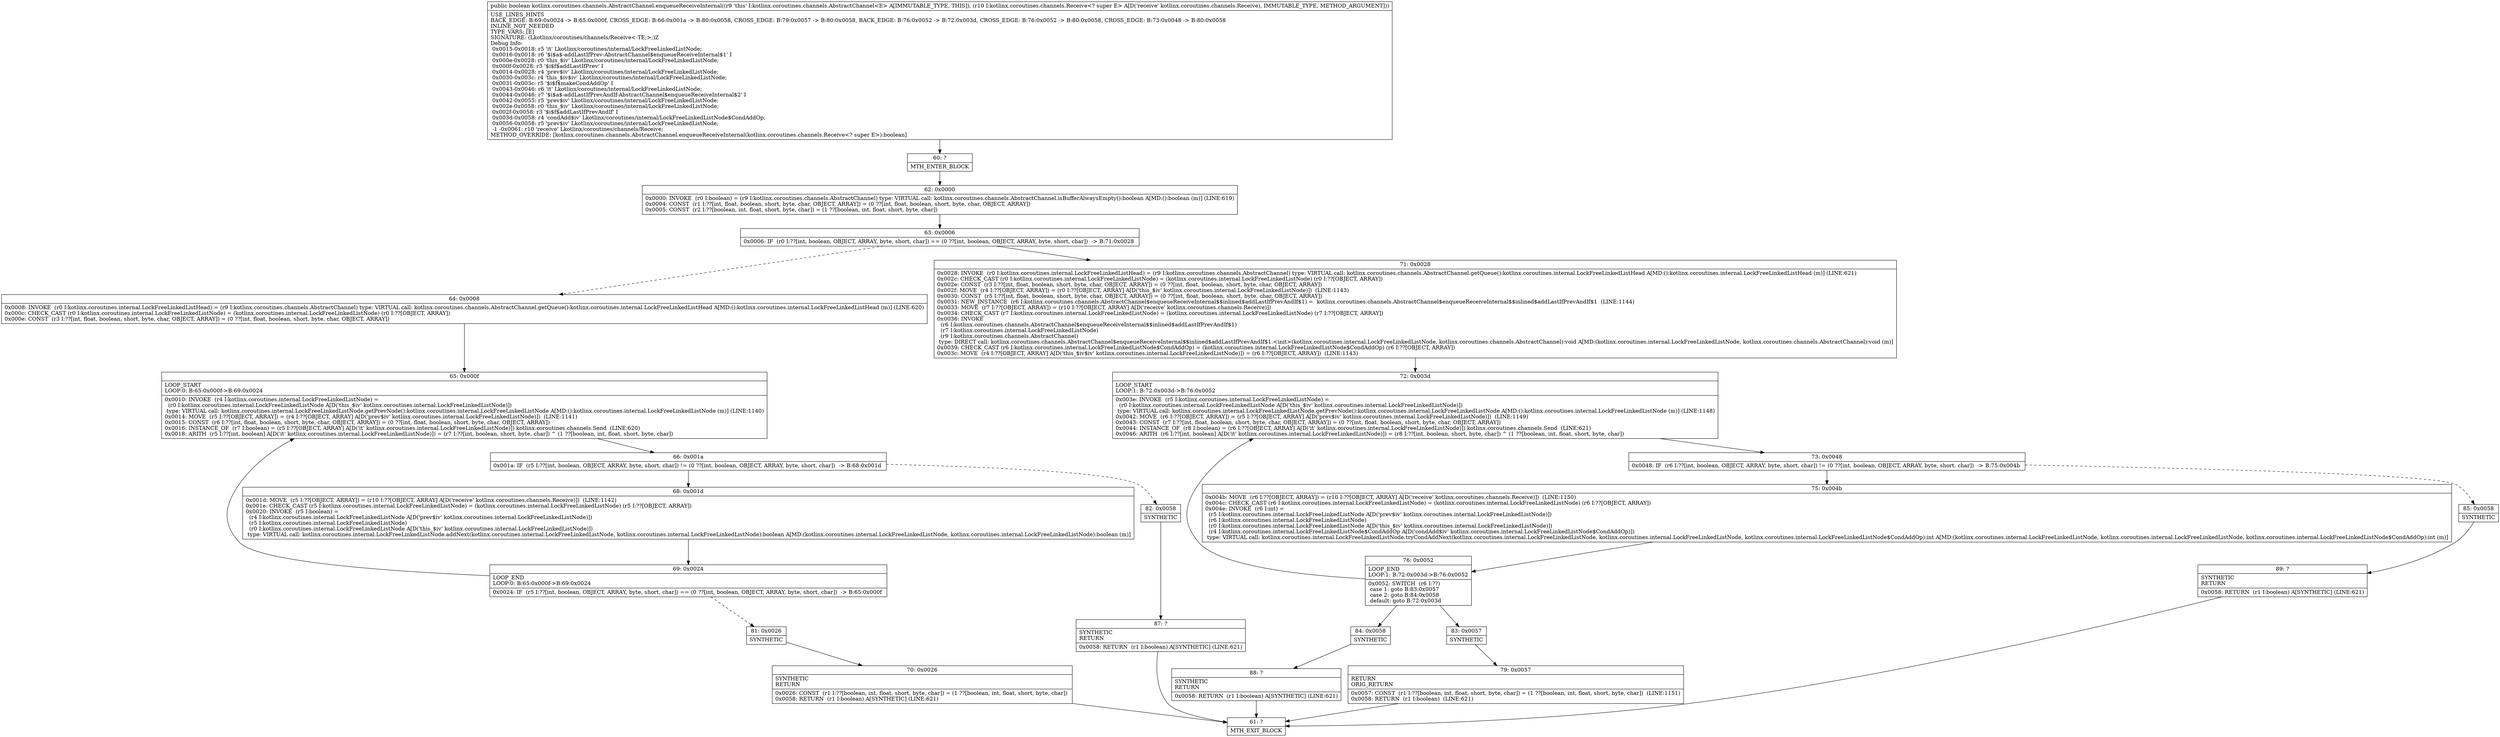 digraph "CFG forkotlinx.coroutines.channels.AbstractChannel.enqueueReceiveInternal(Lkotlinx\/coroutines\/channels\/Receive;)Z" {
Node_60 [shape=record,label="{60\:\ ?|MTH_ENTER_BLOCK\l}"];
Node_62 [shape=record,label="{62\:\ 0x0000|0x0000: INVOKE  (r0 I:boolean) = (r9 I:kotlinx.coroutines.channels.AbstractChannel) type: VIRTUAL call: kotlinx.coroutines.channels.AbstractChannel.isBufferAlwaysEmpty():boolean A[MD:():boolean (m)] (LINE:619)\l0x0004: CONST  (r1 I:??[int, float, boolean, short, byte, char, OBJECT, ARRAY]) = (0 ??[int, float, boolean, short, byte, char, OBJECT, ARRAY]) \l0x0005: CONST  (r2 I:??[boolean, int, float, short, byte, char]) = (1 ??[boolean, int, float, short, byte, char]) \l}"];
Node_63 [shape=record,label="{63\:\ 0x0006|0x0006: IF  (r0 I:??[int, boolean, OBJECT, ARRAY, byte, short, char]) == (0 ??[int, boolean, OBJECT, ARRAY, byte, short, char])  \-\> B:71:0x0028 \l}"];
Node_64 [shape=record,label="{64\:\ 0x0008|0x0008: INVOKE  (r0 I:kotlinx.coroutines.internal.LockFreeLinkedListHead) = (r9 I:kotlinx.coroutines.channels.AbstractChannel) type: VIRTUAL call: kotlinx.coroutines.channels.AbstractChannel.getQueue():kotlinx.coroutines.internal.LockFreeLinkedListHead A[MD:():kotlinx.coroutines.internal.LockFreeLinkedListHead (m)] (LINE:620)\l0x000c: CHECK_CAST (r0 I:kotlinx.coroutines.internal.LockFreeLinkedListNode) = (kotlinx.coroutines.internal.LockFreeLinkedListNode) (r0 I:??[OBJECT, ARRAY]) \l0x000e: CONST  (r3 I:??[int, float, boolean, short, byte, char, OBJECT, ARRAY]) = (0 ??[int, float, boolean, short, byte, char, OBJECT, ARRAY]) \l}"];
Node_65 [shape=record,label="{65\:\ 0x000f|LOOP_START\lLOOP:0: B:65:0x000f\-\>B:69:0x0024\l|0x0010: INVOKE  (r4 I:kotlinx.coroutines.internal.LockFreeLinkedListNode) = \l  (r0 I:kotlinx.coroutines.internal.LockFreeLinkedListNode A[D('this_$iv' kotlinx.coroutines.internal.LockFreeLinkedListNode)])\l type: VIRTUAL call: kotlinx.coroutines.internal.LockFreeLinkedListNode.getPrevNode():kotlinx.coroutines.internal.LockFreeLinkedListNode A[MD:():kotlinx.coroutines.internal.LockFreeLinkedListNode (m)] (LINE:1140)\l0x0014: MOVE  (r5 I:??[OBJECT, ARRAY]) = (r4 I:??[OBJECT, ARRAY] A[D('prev$iv' kotlinx.coroutines.internal.LockFreeLinkedListNode)])  (LINE:1141)\l0x0015: CONST  (r6 I:??[int, float, boolean, short, byte, char, OBJECT, ARRAY]) = (0 ??[int, float, boolean, short, byte, char, OBJECT, ARRAY]) \l0x0016: INSTANCE_OF  (r7 I:boolean) = (r5 I:??[OBJECT, ARRAY] A[D('it' kotlinx.coroutines.internal.LockFreeLinkedListNode)]) kotlinx.coroutines.channels.Send  (LINE:620)\l0x0018: ARITH  (r5 I:??[int, boolean] A[D('it' kotlinx.coroutines.internal.LockFreeLinkedListNode)]) = (r7 I:??[int, boolean, short, byte, char]) ^ (1 ??[boolean, int, float, short, byte, char]) \l}"];
Node_66 [shape=record,label="{66\:\ 0x001a|0x001a: IF  (r5 I:??[int, boolean, OBJECT, ARRAY, byte, short, char]) != (0 ??[int, boolean, OBJECT, ARRAY, byte, short, char])  \-\> B:68:0x001d \l}"];
Node_68 [shape=record,label="{68\:\ 0x001d|0x001d: MOVE  (r5 I:??[OBJECT, ARRAY]) = (r10 I:??[OBJECT, ARRAY] A[D('receive' kotlinx.coroutines.channels.Receive)])  (LINE:1142)\l0x001e: CHECK_CAST (r5 I:kotlinx.coroutines.internal.LockFreeLinkedListNode) = (kotlinx.coroutines.internal.LockFreeLinkedListNode) (r5 I:??[OBJECT, ARRAY]) \l0x0020: INVOKE  (r5 I:boolean) = \l  (r4 I:kotlinx.coroutines.internal.LockFreeLinkedListNode A[D('prev$iv' kotlinx.coroutines.internal.LockFreeLinkedListNode)])\l  (r5 I:kotlinx.coroutines.internal.LockFreeLinkedListNode)\l  (r0 I:kotlinx.coroutines.internal.LockFreeLinkedListNode A[D('this_$iv' kotlinx.coroutines.internal.LockFreeLinkedListNode)])\l type: VIRTUAL call: kotlinx.coroutines.internal.LockFreeLinkedListNode.addNext(kotlinx.coroutines.internal.LockFreeLinkedListNode, kotlinx.coroutines.internal.LockFreeLinkedListNode):boolean A[MD:(kotlinx.coroutines.internal.LockFreeLinkedListNode, kotlinx.coroutines.internal.LockFreeLinkedListNode):boolean (m)]\l}"];
Node_69 [shape=record,label="{69\:\ 0x0024|LOOP_END\lLOOP:0: B:65:0x000f\-\>B:69:0x0024\l|0x0024: IF  (r5 I:??[int, boolean, OBJECT, ARRAY, byte, short, char]) == (0 ??[int, boolean, OBJECT, ARRAY, byte, short, char])  \-\> B:65:0x000f \l}"];
Node_81 [shape=record,label="{81\:\ 0x0026|SYNTHETIC\l}"];
Node_70 [shape=record,label="{70\:\ 0x0026|SYNTHETIC\lRETURN\l|0x0026: CONST  (r1 I:??[boolean, int, float, short, byte, char]) = (1 ??[boolean, int, float, short, byte, char]) \l0x0058: RETURN  (r1 I:boolean) A[SYNTHETIC] (LINE:621)\l}"];
Node_61 [shape=record,label="{61\:\ ?|MTH_EXIT_BLOCK\l}"];
Node_82 [shape=record,label="{82\:\ 0x0058|SYNTHETIC\l}"];
Node_87 [shape=record,label="{87\:\ ?|SYNTHETIC\lRETURN\l|0x0058: RETURN  (r1 I:boolean) A[SYNTHETIC] (LINE:621)\l}"];
Node_71 [shape=record,label="{71\:\ 0x0028|0x0028: INVOKE  (r0 I:kotlinx.coroutines.internal.LockFreeLinkedListHead) = (r9 I:kotlinx.coroutines.channels.AbstractChannel) type: VIRTUAL call: kotlinx.coroutines.channels.AbstractChannel.getQueue():kotlinx.coroutines.internal.LockFreeLinkedListHead A[MD:():kotlinx.coroutines.internal.LockFreeLinkedListHead (m)] (LINE:621)\l0x002c: CHECK_CAST (r0 I:kotlinx.coroutines.internal.LockFreeLinkedListNode) = (kotlinx.coroutines.internal.LockFreeLinkedListNode) (r0 I:??[OBJECT, ARRAY]) \l0x002e: CONST  (r3 I:??[int, float, boolean, short, byte, char, OBJECT, ARRAY]) = (0 ??[int, float, boolean, short, byte, char, OBJECT, ARRAY]) \l0x002f: MOVE  (r4 I:??[OBJECT, ARRAY]) = (r0 I:??[OBJECT, ARRAY] A[D('this_$iv' kotlinx.coroutines.internal.LockFreeLinkedListNode)])  (LINE:1143)\l0x0030: CONST  (r5 I:??[int, float, boolean, short, byte, char, OBJECT, ARRAY]) = (0 ??[int, float, boolean, short, byte, char, OBJECT, ARRAY]) \l0x0031: NEW_INSTANCE  (r6 I:kotlinx.coroutines.channels.AbstractChannel$enqueueReceiveInternal$$inlined$addLastIfPrevAndIf$1) =  kotlinx.coroutines.channels.AbstractChannel$enqueueReceiveInternal$$inlined$addLastIfPrevAndIf$1  (LINE:1144)\l0x0033: MOVE  (r7 I:??[OBJECT, ARRAY]) = (r10 I:??[OBJECT, ARRAY] A[D('receive' kotlinx.coroutines.channels.Receive)]) \l0x0034: CHECK_CAST (r7 I:kotlinx.coroutines.internal.LockFreeLinkedListNode) = (kotlinx.coroutines.internal.LockFreeLinkedListNode) (r7 I:??[OBJECT, ARRAY]) \l0x0036: INVOKE  \l  (r6 I:kotlinx.coroutines.channels.AbstractChannel$enqueueReceiveInternal$$inlined$addLastIfPrevAndIf$1)\l  (r7 I:kotlinx.coroutines.internal.LockFreeLinkedListNode)\l  (r9 I:kotlinx.coroutines.channels.AbstractChannel)\l type: DIRECT call: kotlinx.coroutines.channels.AbstractChannel$enqueueReceiveInternal$$inlined$addLastIfPrevAndIf$1.\<init\>(kotlinx.coroutines.internal.LockFreeLinkedListNode, kotlinx.coroutines.channels.AbstractChannel):void A[MD:(kotlinx.coroutines.internal.LockFreeLinkedListNode, kotlinx.coroutines.channels.AbstractChannel):void (m)]\l0x0039: CHECK_CAST (r6 I:kotlinx.coroutines.internal.LockFreeLinkedListNode$CondAddOp) = (kotlinx.coroutines.internal.LockFreeLinkedListNode$CondAddOp) (r6 I:??[OBJECT, ARRAY]) \l0x003c: MOVE  (r4 I:??[OBJECT, ARRAY] A[D('this_$iv$iv' kotlinx.coroutines.internal.LockFreeLinkedListNode)]) = (r6 I:??[OBJECT, ARRAY])  (LINE:1143)\l}"];
Node_72 [shape=record,label="{72\:\ 0x003d|LOOP_START\lLOOP:1: B:72:0x003d\-\>B:76:0x0052\l|0x003e: INVOKE  (r5 I:kotlinx.coroutines.internal.LockFreeLinkedListNode) = \l  (r0 I:kotlinx.coroutines.internal.LockFreeLinkedListNode A[D('this_$iv' kotlinx.coroutines.internal.LockFreeLinkedListNode)])\l type: VIRTUAL call: kotlinx.coroutines.internal.LockFreeLinkedListNode.getPrevNode():kotlinx.coroutines.internal.LockFreeLinkedListNode A[MD:():kotlinx.coroutines.internal.LockFreeLinkedListNode (m)] (LINE:1148)\l0x0042: MOVE  (r6 I:??[OBJECT, ARRAY]) = (r5 I:??[OBJECT, ARRAY] A[D('prev$iv' kotlinx.coroutines.internal.LockFreeLinkedListNode)])  (LINE:1149)\l0x0043: CONST  (r7 I:??[int, float, boolean, short, byte, char, OBJECT, ARRAY]) = (0 ??[int, float, boolean, short, byte, char, OBJECT, ARRAY]) \l0x0044: INSTANCE_OF  (r8 I:boolean) = (r6 I:??[OBJECT, ARRAY] A[D('it' kotlinx.coroutines.internal.LockFreeLinkedListNode)]) kotlinx.coroutines.channels.Send  (LINE:621)\l0x0046: ARITH  (r6 I:??[int, boolean] A[D('it' kotlinx.coroutines.internal.LockFreeLinkedListNode)]) = (r8 I:??[int, boolean, short, byte, char]) ^ (1 ??[boolean, int, float, short, byte, char]) \l}"];
Node_73 [shape=record,label="{73\:\ 0x0048|0x0048: IF  (r6 I:??[int, boolean, OBJECT, ARRAY, byte, short, char]) != (0 ??[int, boolean, OBJECT, ARRAY, byte, short, char])  \-\> B:75:0x004b \l}"];
Node_75 [shape=record,label="{75\:\ 0x004b|0x004b: MOVE  (r6 I:??[OBJECT, ARRAY]) = (r10 I:??[OBJECT, ARRAY] A[D('receive' kotlinx.coroutines.channels.Receive)])  (LINE:1150)\l0x004c: CHECK_CAST (r6 I:kotlinx.coroutines.internal.LockFreeLinkedListNode) = (kotlinx.coroutines.internal.LockFreeLinkedListNode) (r6 I:??[OBJECT, ARRAY]) \l0x004e: INVOKE  (r6 I:int) = \l  (r5 I:kotlinx.coroutines.internal.LockFreeLinkedListNode A[D('prev$iv' kotlinx.coroutines.internal.LockFreeLinkedListNode)])\l  (r6 I:kotlinx.coroutines.internal.LockFreeLinkedListNode)\l  (r0 I:kotlinx.coroutines.internal.LockFreeLinkedListNode A[D('this_$iv' kotlinx.coroutines.internal.LockFreeLinkedListNode)])\l  (r4 I:kotlinx.coroutines.internal.LockFreeLinkedListNode$CondAddOp A[D('condAdd$iv' kotlinx.coroutines.internal.LockFreeLinkedListNode$CondAddOp)])\l type: VIRTUAL call: kotlinx.coroutines.internal.LockFreeLinkedListNode.tryCondAddNext(kotlinx.coroutines.internal.LockFreeLinkedListNode, kotlinx.coroutines.internal.LockFreeLinkedListNode, kotlinx.coroutines.internal.LockFreeLinkedListNode$CondAddOp):int A[MD:(kotlinx.coroutines.internal.LockFreeLinkedListNode, kotlinx.coroutines.internal.LockFreeLinkedListNode, kotlinx.coroutines.internal.LockFreeLinkedListNode$CondAddOp):int (m)]\l}"];
Node_76 [shape=record,label="{76\:\ 0x0052|LOOP_END\lLOOP:1: B:72:0x003d\-\>B:76:0x0052\l|0x0052: SWITCH  (r6 I:??)\l case 1: goto B:83:0x0057\l case 2: goto B:84:0x0058\l default: goto B:72:0x003d \l}"];
Node_83 [shape=record,label="{83\:\ 0x0057|SYNTHETIC\l}"];
Node_79 [shape=record,label="{79\:\ 0x0057|RETURN\lORIG_RETURN\l|0x0057: CONST  (r1 I:??[boolean, int, float, short, byte, char]) = (1 ??[boolean, int, float, short, byte, char])  (LINE:1151)\l0x0058: RETURN  (r1 I:boolean)  (LINE:621)\l}"];
Node_84 [shape=record,label="{84\:\ 0x0058|SYNTHETIC\l}"];
Node_88 [shape=record,label="{88\:\ ?|SYNTHETIC\lRETURN\l|0x0058: RETURN  (r1 I:boolean) A[SYNTHETIC] (LINE:621)\l}"];
Node_85 [shape=record,label="{85\:\ 0x0058|SYNTHETIC\l}"];
Node_89 [shape=record,label="{89\:\ ?|SYNTHETIC\lRETURN\l|0x0058: RETURN  (r1 I:boolean) A[SYNTHETIC] (LINE:621)\l}"];
MethodNode[shape=record,label="{public boolean kotlinx.coroutines.channels.AbstractChannel.enqueueReceiveInternal((r9 'this' I:kotlinx.coroutines.channels.AbstractChannel\<E\> A[IMMUTABLE_TYPE, THIS]), (r10 I:kotlinx.coroutines.channels.Receive\<? super E\> A[D('receive' kotlinx.coroutines.channels.Receive), IMMUTABLE_TYPE, METHOD_ARGUMENT]))  | USE_LINES_HINTS\lBACK_EDGE: B:69:0x0024 \-\> B:65:0x000f, CROSS_EDGE: B:66:0x001a \-\> B:80:0x0058, CROSS_EDGE: B:79:0x0057 \-\> B:80:0x0058, BACK_EDGE: B:76:0x0052 \-\> B:72:0x003d, CROSS_EDGE: B:76:0x0052 \-\> B:80:0x0058, CROSS_EDGE: B:73:0x0048 \-\> B:80:0x0058\lINLINE_NOT_NEEDED\lTYPE_VARS: [E]\lSIGNATURE: (Lkotlinx\/coroutines\/channels\/Receive\<\-TE;\>;)Z\lDebug Info:\l  0x0015\-0x0018: r5 'it' Lkotlinx\/coroutines\/internal\/LockFreeLinkedListNode;\l  0x0016\-0x0018: r6 '$i$a$\-addLastIfPrev\-AbstractChannel$enqueueReceiveInternal$1' I\l  0x000e\-0x0028: r0 'this_$iv' Lkotlinx\/coroutines\/internal\/LockFreeLinkedListNode;\l  0x000f\-0x0028: r3 '$i$f$addLastIfPrev' I\l  0x0014\-0x0028: r4 'prev$iv' Lkotlinx\/coroutines\/internal\/LockFreeLinkedListNode;\l  0x0030\-0x003c: r4 'this_$iv$iv' Lkotlinx\/coroutines\/internal\/LockFreeLinkedListNode;\l  0x0031\-0x003c: r5 '$i$f$makeCondAddOp' I\l  0x0043\-0x0046: r6 'it' Lkotlinx\/coroutines\/internal\/LockFreeLinkedListNode;\l  0x0044\-0x0046: r7 '$i$a$\-addLastIfPrevAndIf\-AbstractChannel$enqueueReceiveInternal$2' I\l  0x0042\-0x0055: r5 'prev$iv' Lkotlinx\/coroutines\/internal\/LockFreeLinkedListNode;\l  0x002e\-0x0058: r0 'this_$iv' Lkotlinx\/coroutines\/internal\/LockFreeLinkedListNode;\l  0x002f\-0x0058: r3 '$i$f$addLastIfPrevAndIf' I\l  0x003d\-0x0058: r4 'condAdd$iv' Lkotlinx\/coroutines\/internal\/LockFreeLinkedListNode$CondAddOp;\l  0x0056\-0x0058: r5 'prev$iv' Lkotlinx\/coroutines\/internal\/LockFreeLinkedListNode;\l  \-1 \-0x0061: r10 'receive' Lkotlinx\/coroutines\/channels\/Receive;\lMETHOD_OVERRIDE: [kotlinx.coroutines.channels.AbstractChannel.enqueueReceiveInternal(kotlinx.coroutines.channels.Receive\<? super E\>):boolean]\l}"];
MethodNode -> Node_60;Node_60 -> Node_62;
Node_62 -> Node_63;
Node_63 -> Node_64[style=dashed];
Node_63 -> Node_71;
Node_64 -> Node_65;
Node_65 -> Node_66;
Node_66 -> Node_68;
Node_66 -> Node_82[style=dashed];
Node_68 -> Node_69;
Node_69 -> Node_65;
Node_69 -> Node_81[style=dashed];
Node_81 -> Node_70;
Node_70 -> Node_61;
Node_82 -> Node_87;
Node_87 -> Node_61;
Node_71 -> Node_72;
Node_72 -> Node_73;
Node_73 -> Node_75;
Node_73 -> Node_85[style=dashed];
Node_75 -> Node_76;
Node_76 -> Node_72;
Node_76 -> Node_83;
Node_76 -> Node_84;
Node_83 -> Node_79;
Node_79 -> Node_61;
Node_84 -> Node_88;
Node_88 -> Node_61;
Node_85 -> Node_89;
Node_89 -> Node_61;
}

